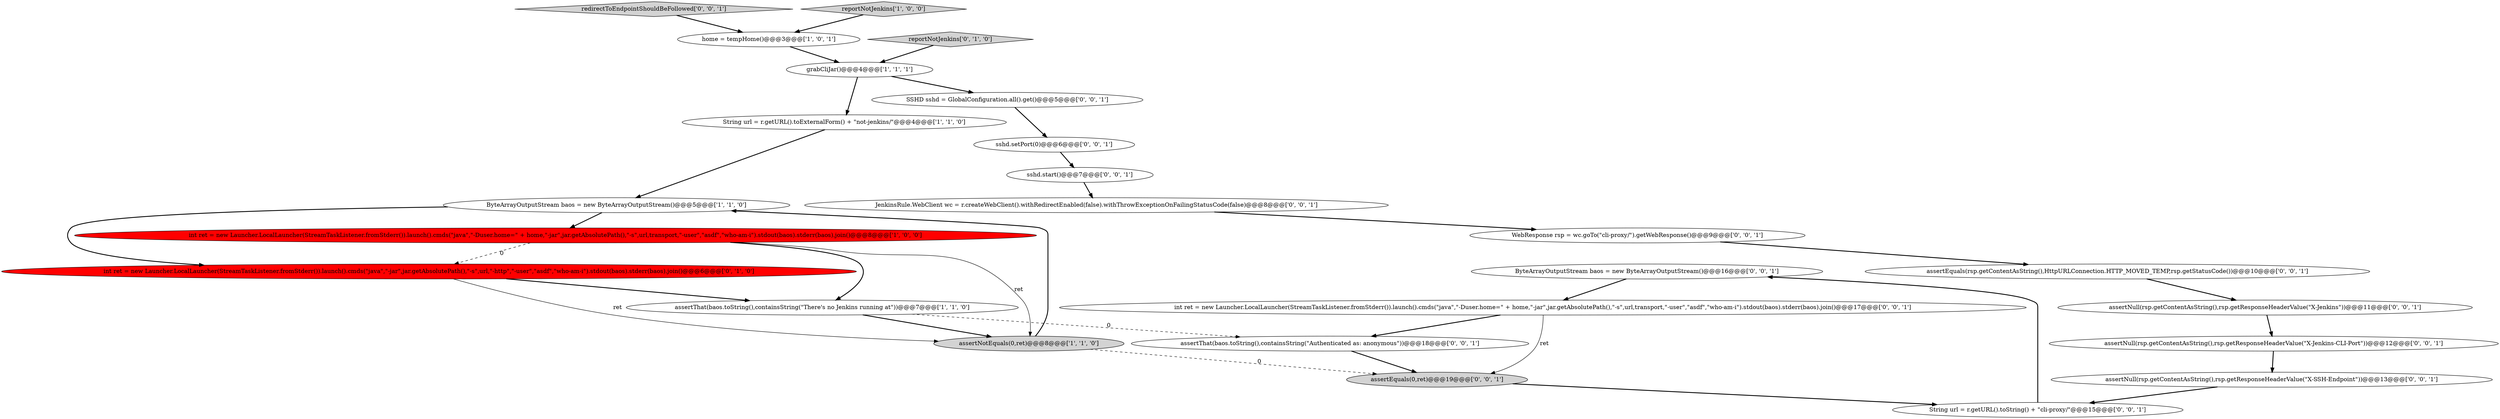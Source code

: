 digraph {
17 [style = filled, label = "ByteArrayOutputStream baos = new ByteArrayOutputStream()@@@16@@@['0', '0', '1']", fillcolor = white, shape = ellipse image = "AAA0AAABBB3BBB"];
2 [style = filled, label = "assertNotEquals(0,ret)@@@8@@@['1', '1', '0']", fillcolor = lightgray, shape = ellipse image = "AAA0AAABBB1BBB"];
18 [style = filled, label = "sshd.setPort(0)@@@6@@@['0', '0', '1']", fillcolor = white, shape = ellipse image = "AAA0AAABBB3BBB"];
8 [style = filled, label = "int ret = new Launcher.LocalLauncher(StreamTaskListener.fromStderr()).launch().cmds(\"java\",\"-jar\",jar.getAbsolutePath(),\"-s\",url,\"-http\",\"-user\",\"asdf\",\"who-am-i\").stdout(baos).stderr(baos).join()@@@6@@@['0', '1', '0']", fillcolor = red, shape = ellipse image = "AAA1AAABBB2BBB"];
21 [style = filled, label = "redirectToEndpointShouldBeFollowed['0', '0', '1']", fillcolor = lightgray, shape = diamond image = "AAA0AAABBB3BBB"];
13 [style = filled, label = "assertNull(rsp.getContentAsString(),rsp.getResponseHeaderValue(\"X-Jenkins\"))@@@11@@@['0', '0', '1']", fillcolor = white, shape = ellipse image = "AAA0AAABBB3BBB"];
20 [style = filled, label = "assertEquals(rsp.getContentAsString(),HttpURLConnection.HTTP_MOVED_TEMP,rsp.getStatusCode())@@@10@@@['0', '0', '1']", fillcolor = white, shape = ellipse image = "AAA0AAABBB3BBB"];
3 [style = filled, label = "home = tempHome()@@@3@@@['1', '0', '1']", fillcolor = white, shape = ellipse image = "AAA0AAABBB1BBB"];
12 [style = filled, label = "JenkinsRule.WebClient wc = r.createWebClient().withRedirectEnabled(false).withThrowExceptionOnFailingStatusCode(false)@@@8@@@['0', '0', '1']", fillcolor = white, shape = ellipse image = "AAA0AAABBB3BBB"];
22 [style = filled, label = "assertNull(rsp.getContentAsString(),rsp.getResponseHeaderValue(\"X-SSH-Endpoint\"))@@@13@@@['0', '0', '1']", fillcolor = white, shape = ellipse image = "AAA0AAABBB3BBB"];
4 [style = filled, label = "assertThat(baos.toString(),containsString(\"There's no Jenkins running at\"))@@@7@@@['1', '1', '0']", fillcolor = white, shape = ellipse image = "AAA0AAABBB1BBB"];
7 [style = filled, label = "grabCliJar()@@@4@@@['1', '1', '1']", fillcolor = white, shape = ellipse image = "AAA0AAABBB1BBB"];
11 [style = filled, label = "assertThat(baos.toString(),containsString(\"Authenticated as: anonymous\"))@@@18@@@['0', '0', '1']", fillcolor = white, shape = ellipse image = "AAA0AAABBB3BBB"];
15 [style = filled, label = "WebResponse rsp = wc.goTo(\"cli-proxy/\").getWebResponse()@@@9@@@['0', '0', '1']", fillcolor = white, shape = ellipse image = "AAA0AAABBB3BBB"];
6 [style = filled, label = "reportNotJenkins['1', '0', '0']", fillcolor = lightgray, shape = diamond image = "AAA0AAABBB1BBB"];
19 [style = filled, label = "int ret = new Launcher.LocalLauncher(StreamTaskListener.fromStderr()).launch().cmds(\"java\",\"-Duser.home=\" + home,\"-jar\",jar.getAbsolutePath(),\"-s\",url,transport,\"-user\",\"asdf\",\"who-am-i\").stdout(baos).stderr(baos).join()@@@17@@@['0', '0', '1']", fillcolor = white, shape = ellipse image = "AAA0AAABBB3BBB"];
16 [style = filled, label = "assertNull(rsp.getContentAsString(),rsp.getResponseHeaderValue(\"X-Jenkins-CLI-Port\"))@@@12@@@['0', '0', '1']", fillcolor = white, shape = ellipse image = "AAA0AAABBB3BBB"];
5 [style = filled, label = "int ret = new Launcher.LocalLauncher(StreamTaskListener.fromStderr()).launch().cmds(\"java\",\"-Duser.home=\" + home,\"-jar\",jar.getAbsolutePath(),\"-s\",url,transport,\"-user\",\"asdf\",\"who-am-i\").stdout(baos).stderr(baos).join()@@@8@@@['1', '0', '0']", fillcolor = red, shape = ellipse image = "AAA1AAABBB1BBB"];
24 [style = filled, label = "String url = r.getURL().toString() + \"cli-proxy/\"@@@15@@@['0', '0', '1']", fillcolor = white, shape = ellipse image = "AAA0AAABBB3BBB"];
1 [style = filled, label = "String url = r.getURL().toExternalForm() + \"not-jenkins/\"@@@4@@@['1', '1', '0']", fillcolor = white, shape = ellipse image = "AAA0AAABBB1BBB"];
23 [style = filled, label = "SSHD sshd = GlobalConfiguration.all().get()@@@5@@@['0', '0', '1']", fillcolor = white, shape = ellipse image = "AAA0AAABBB3BBB"];
9 [style = filled, label = "reportNotJenkins['0', '1', '0']", fillcolor = lightgray, shape = diamond image = "AAA0AAABBB2BBB"];
14 [style = filled, label = "sshd.start()@@@7@@@['0', '0', '1']", fillcolor = white, shape = ellipse image = "AAA0AAABBB3BBB"];
10 [style = filled, label = "assertEquals(0,ret)@@@19@@@['0', '0', '1']", fillcolor = lightgray, shape = ellipse image = "AAA0AAABBB3BBB"];
0 [style = filled, label = "ByteArrayOutputStream baos = new ByteArrayOutputStream()@@@5@@@['1', '1', '0']", fillcolor = white, shape = ellipse image = "AAA0AAABBB1BBB"];
6->3 [style = bold, label=""];
7->1 [style = bold, label=""];
20->13 [style = bold, label=""];
10->24 [style = bold, label=""];
12->15 [style = bold, label=""];
19->11 [style = bold, label=""];
1->0 [style = bold, label=""];
4->2 [style = bold, label=""];
9->7 [style = bold, label=""];
16->22 [style = bold, label=""];
21->3 [style = bold, label=""];
13->16 [style = bold, label=""];
17->19 [style = bold, label=""];
2->10 [style = dashed, label="0"];
2->0 [style = bold, label=""];
3->7 [style = bold, label=""];
11->10 [style = bold, label=""];
15->20 [style = bold, label=""];
14->12 [style = bold, label=""];
7->23 [style = bold, label=""];
5->4 [style = bold, label=""];
24->17 [style = bold, label=""];
0->8 [style = bold, label=""];
5->2 [style = solid, label="ret"];
8->2 [style = solid, label="ret"];
5->8 [style = dashed, label="0"];
8->4 [style = bold, label=""];
22->24 [style = bold, label=""];
4->11 [style = dashed, label="0"];
19->10 [style = solid, label="ret"];
18->14 [style = bold, label=""];
23->18 [style = bold, label=""];
0->5 [style = bold, label=""];
}
